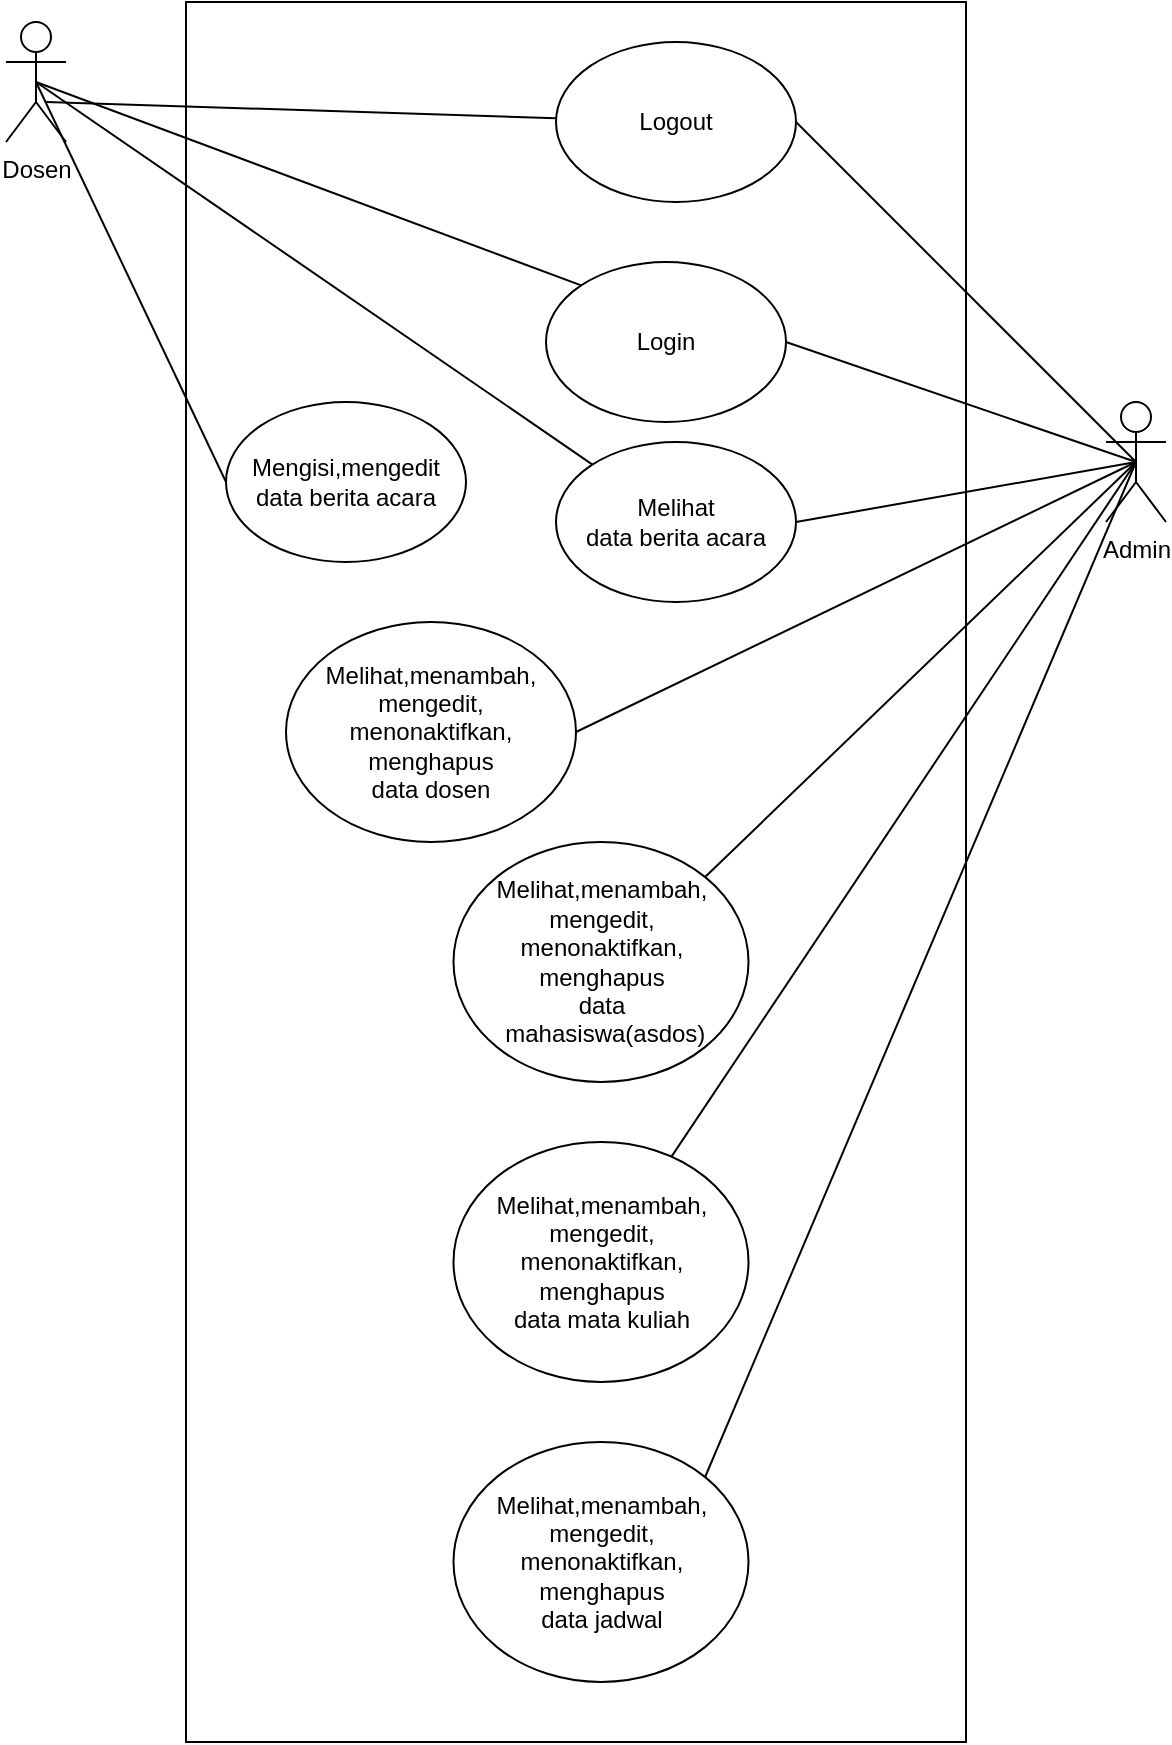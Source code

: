 <mxfile version="20.8.5" type="device" pages="2"><diagram id="Cz9v4zJxPdknX372qcEm" name="Page-1"><mxGraphModel dx="928" dy="513" grid="1" gridSize="10" guides="1" tooltips="1" connect="1" arrows="1" fold="1" page="1" pageScale="1" pageWidth="850" pageHeight="1100" math="0" shadow="0"><root><mxCell id="0"/><mxCell id="1" parent="0"/><mxCell id="TWUQOqUGre_bQ3ckiRGb-2" value="" style="rounded=0;whiteSpace=wrap;html=1;" parent="1" vertex="1"><mxGeometry x="240" y="50" width="390" height="870" as="geometry"/></mxCell><mxCell id="TWUQOqUGre_bQ3ckiRGb-3" value="Dosen" style="shape=umlActor;verticalLabelPosition=bottom;verticalAlign=top;html=1;" parent="1" vertex="1"><mxGeometry x="150" y="60" width="30" height="60" as="geometry"/></mxCell><mxCell id="TWUQOqUGre_bQ3ckiRGb-9" value="Login" style="ellipse;whiteSpace=wrap;html=1;" parent="1" vertex="1"><mxGeometry x="420" y="180" width="120" height="80" as="geometry"/></mxCell><mxCell id="TWUQOqUGre_bQ3ckiRGb-10" value="" style="endArrow=none;html=1;rounded=0;entryX=0.5;entryY=0.5;entryDx=0;entryDy=0;entryPerimeter=0;exitX=0;exitY=0;exitDx=0;exitDy=0;" parent="1" source="TWUQOqUGre_bQ3ckiRGb-9" target="TWUQOqUGre_bQ3ckiRGb-3" edge="1"><mxGeometry width="50" height="50" relative="1" as="geometry"><mxPoint x="180" y="200" as="sourcePoint"/><mxPoint x="230" y="150" as="targetPoint"/></mxGeometry></mxCell><mxCell id="TWUQOqUGre_bQ3ckiRGb-11" value="Admin" style="shape=umlActor;verticalLabelPosition=bottom;verticalAlign=top;html=1;outlineConnect=0;" parent="1" vertex="1"><mxGeometry x="700" y="250" width="30" height="60" as="geometry"/></mxCell><mxCell id="TWUQOqUGre_bQ3ckiRGb-14" value="" style="endArrow=none;html=1;rounded=0;entryX=0.5;entryY=0.5;entryDx=0;entryDy=0;entryPerimeter=0;exitX=1;exitY=0.5;exitDx=0;exitDy=0;" parent="1" source="TWUQOqUGre_bQ3ckiRGb-9" target="TWUQOqUGre_bQ3ckiRGb-11" edge="1"><mxGeometry width="50" height="50" relative="1" as="geometry"><mxPoint x="760" y="430" as="sourcePoint"/><mxPoint x="810" y="380" as="targetPoint"/></mxGeometry></mxCell><mxCell id="TWUQOqUGre_bQ3ckiRGb-15" value="Mengisi,mengedit&lt;br&gt;data berita acara" style="ellipse;whiteSpace=wrap;html=1;" parent="1" vertex="1"><mxGeometry x="260" y="250" width="120" height="80" as="geometry"/></mxCell><mxCell id="TWUQOqUGre_bQ3ckiRGb-16" value="" style="endArrow=none;html=1;rounded=0;exitX=0;exitY=0.5;exitDx=0;exitDy=0;entryX=0.5;entryY=0.5;entryDx=0;entryDy=0;entryPerimeter=0;" parent="1" source="TWUQOqUGre_bQ3ckiRGb-15" target="TWUQOqUGre_bQ3ckiRGb-3" edge="1"><mxGeometry width="50" height="50" relative="1" as="geometry"><mxPoint x="160" y="270" as="sourcePoint"/><mxPoint x="160" y="80" as="targetPoint"/></mxGeometry></mxCell><mxCell id="TWUQOqUGre_bQ3ckiRGb-17" value="Melihat,menambah,&lt;br&gt;mengedit,&lt;br&gt;menonaktifkan,&lt;br&gt;menghapus&lt;br&gt;data dosen" style="ellipse;whiteSpace=wrap;html=1;" parent="1" vertex="1"><mxGeometry x="290" y="360" width="145" height="110" as="geometry"/></mxCell><mxCell id="TWUQOqUGre_bQ3ckiRGb-19" value="" style="endArrow=none;html=1;rounded=0;entryX=0.5;entryY=0.5;entryDx=0;entryDy=0;entryPerimeter=0;exitX=1;exitY=0.5;exitDx=0;exitDy=0;" parent="1" source="TWUQOqUGre_bQ3ckiRGb-17" target="TWUQOqUGre_bQ3ckiRGb-11" edge="1"><mxGeometry width="50" height="50" relative="1" as="geometry"><mxPoint x="670" y="430" as="sourcePoint"/><mxPoint x="720" y="380" as="targetPoint"/></mxGeometry></mxCell><mxCell id="TWUQOqUGre_bQ3ckiRGb-21" value="Melihat,menambah,&lt;br&gt;mengedit,&lt;br&gt;menonaktifkan,&lt;br&gt;menghapus&lt;br&gt;data&lt;br&gt;&amp;nbsp;mahasiswa(asdos)" style="ellipse;whiteSpace=wrap;html=1;" parent="1" vertex="1"><mxGeometry x="373.75" y="470" width="147.5" height="120" as="geometry"/></mxCell><mxCell id="TWUQOqUGre_bQ3ckiRGb-22" value="" style="endArrow=none;html=1;rounded=0;exitX=1;exitY=0;exitDx=0;exitDy=0;entryX=0.5;entryY=0.5;entryDx=0;entryDy=0;entryPerimeter=0;" parent="1" source="TWUQOqUGre_bQ3ckiRGb-21" target="TWUQOqUGre_bQ3ckiRGb-11" edge="1"><mxGeometry width="50" height="50" relative="1" as="geometry"><mxPoint x="700" y="460" as="sourcePoint"/><mxPoint x="750" y="410" as="targetPoint"/></mxGeometry></mxCell><mxCell id="TWUQOqUGre_bQ3ckiRGb-23" value="Melihat,menambah,&lt;br&gt;mengedit,&lt;br&gt;menonaktifkan,&lt;br&gt;menghapus&lt;br&gt;data mata kuliah" style="ellipse;whiteSpace=wrap;html=1;" parent="1" vertex="1"><mxGeometry x="373.75" y="620" width="147.5" height="120" as="geometry"/></mxCell><mxCell id="TWUQOqUGre_bQ3ckiRGb-24" value="" style="endArrow=none;html=1;rounded=0;entryX=0.5;entryY=0.5;entryDx=0;entryDy=0;entryPerimeter=0;" parent="1" source="TWUQOqUGre_bQ3ckiRGb-23" target="TWUQOqUGre_bQ3ckiRGb-11" edge="1"><mxGeometry width="50" height="50" relative="1" as="geometry"><mxPoint x="650" y="540" as="sourcePoint"/><mxPoint x="700" y="490" as="targetPoint"/></mxGeometry></mxCell><mxCell id="TWUQOqUGre_bQ3ckiRGb-25" value="Melihat,menambah,&lt;br&gt;mengedit,&lt;br&gt;menonaktifkan,&lt;br&gt;menghapus&lt;br&gt;data jadwal" style="ellipse;whiteSpace=wrap;html=1;" parent="1" vertex="1"><mxGeometry x="373.75" y="770" width="147.5" height="120" as="geometry"/></mxCell><mxCell id="TWUQOqUGre_bQ3ckiRGb-26" value="" style="endArrow=none;html=1;rounded=0;entryX=0.5;entryY=0.5;entryDx=0;entryDy=0;entryPerimeter=0;exitX=1;exitY=0;exitDx=0;exitDy=0;" parent="1" source="TWUQOqUGre_bQ3ckiRGb-25" target="TWUQOqUGre_bQ3ckiRGb-11" edge="1"><mxGeometry width="50" height="50" relative="1" as="geometry"><mxPoint x="710" y="670" as="sourcePoint"/><mxPoint x="760" y="620" as="targetPoint"/></mxGeometry></mxCell><mxCell id="TWUQOqUGre_bQ3ckiRGb-27" value="Logout" style="ellipse;whiteSpace=wrap;html=1;" parent="1" vertex="1"><mxGeometry x="425" y="70" width="120" height="80" as="geometry"/></mxCell><mxCell id="TWUQOqUGre_bQ3ckiRGb-28" value="" style="endArrow=none;html=1;rounded=0;" parent="1" source="TWUQOqUGre_bQ3ckiRGb-27" edge="1"><mxGeometry width="50" height="50" relative="1" as="geometry"><mxPoint x="100" y="290" as="sourcePoint"/><mxPoint x="170" y="100" as="targetPoint"/></mxGeometry></mxCell><mxCell id="TWUQOqUGre_bQ3ckiRGb-29" value="" style="endArrow=none;html=1;rounded=0;entryX=0.5;entryY=0.5;entryDx=0;entryDy=0;entryPerimeter=0;exitX=1;exitY=0.5;exitDx=0;exitDy=0;" parent="1" source="TWUQOqUGre_bQ3ckiRGb-27" target="TWUQOqUGre_bQ3ckiRGb-11" edge="1"><mxGeometry width="50" height="50" relative="1" as="geometry"><mxPoint x="650" y="170" as="sourcePoint"/><mxPoint x="700" y="120" as="targetPoint"/></mxGeometry></mxCell><mxCell id="TWUQOqUGre_bQ3ckiRGb-30" value="Melihat&lt;br&gt;data berita acara" style="ellipse;whiteSpace=wrap;html=1;" parent="1" vertex="1"><mxGeometry x="425" y="270" width="120" height="80" as="geometry"/></mxCell><mxCell id="TWUQOqUGre_bQ3ckiRGb-31" value="" style="endArrow=none;html=1;rounded=0;entryX=0.5;entryY=0.5;entryDx=0;entryDy=0;entryPerimeter=0;" parent="1" source="TWUQOqUGre_bQ3ckiRGb-30" target="TWUQOqUGre_bQ3ckiRGb-3" edge="1"><mxGeometry width="50" height="50" relative="1" as="geometry"><mxPoint x="110" y="360" as="sourcePoint"/><mxPoint x="160" y="310" as="targetPoint"/></mxGeometry></mxCell><mxCell id="TWUQOqUGre_bQ3ckiRGb-32" value="" style="endArrow=none;html=1;rounded=0;entryX=0.5;entryY=0.5;entryDx=0;entryDy=0;entryPerimeter=0;exitX=1;exitY=0.5;exitDx=0;exitDy=0;" parent="1" source="TWUQOqUGre_bQ3ckiRGb-30" target="TWUQOqUGre_bQ3ckiRGb-11" edge="1"><mxGeometry width="50" height="50" relative="1" as="geometry"><mxPoint x="710" y="490" as="sourcePoint"/><mxPoint x="760" y="440" as="targetPoint"/></mxGeometry></mxCell></root></mxGraphModel></diagram><diagram id="1mDewwghj6SySx5olQQm" name="Page-2"><mxGraphModel dx="1114" dy="616" grid="1" gridSize="10" guides="1" tooltips="1" connect="1" arrows="1" fold="1" page="1" pageScale="1" pageWidth="850" pageHeight="1100" math="0" shadow="0"><root><mxCell id="0"/><mxCell id="1" parent="0"/></root></mxGraphModel></diagram></mxfile>